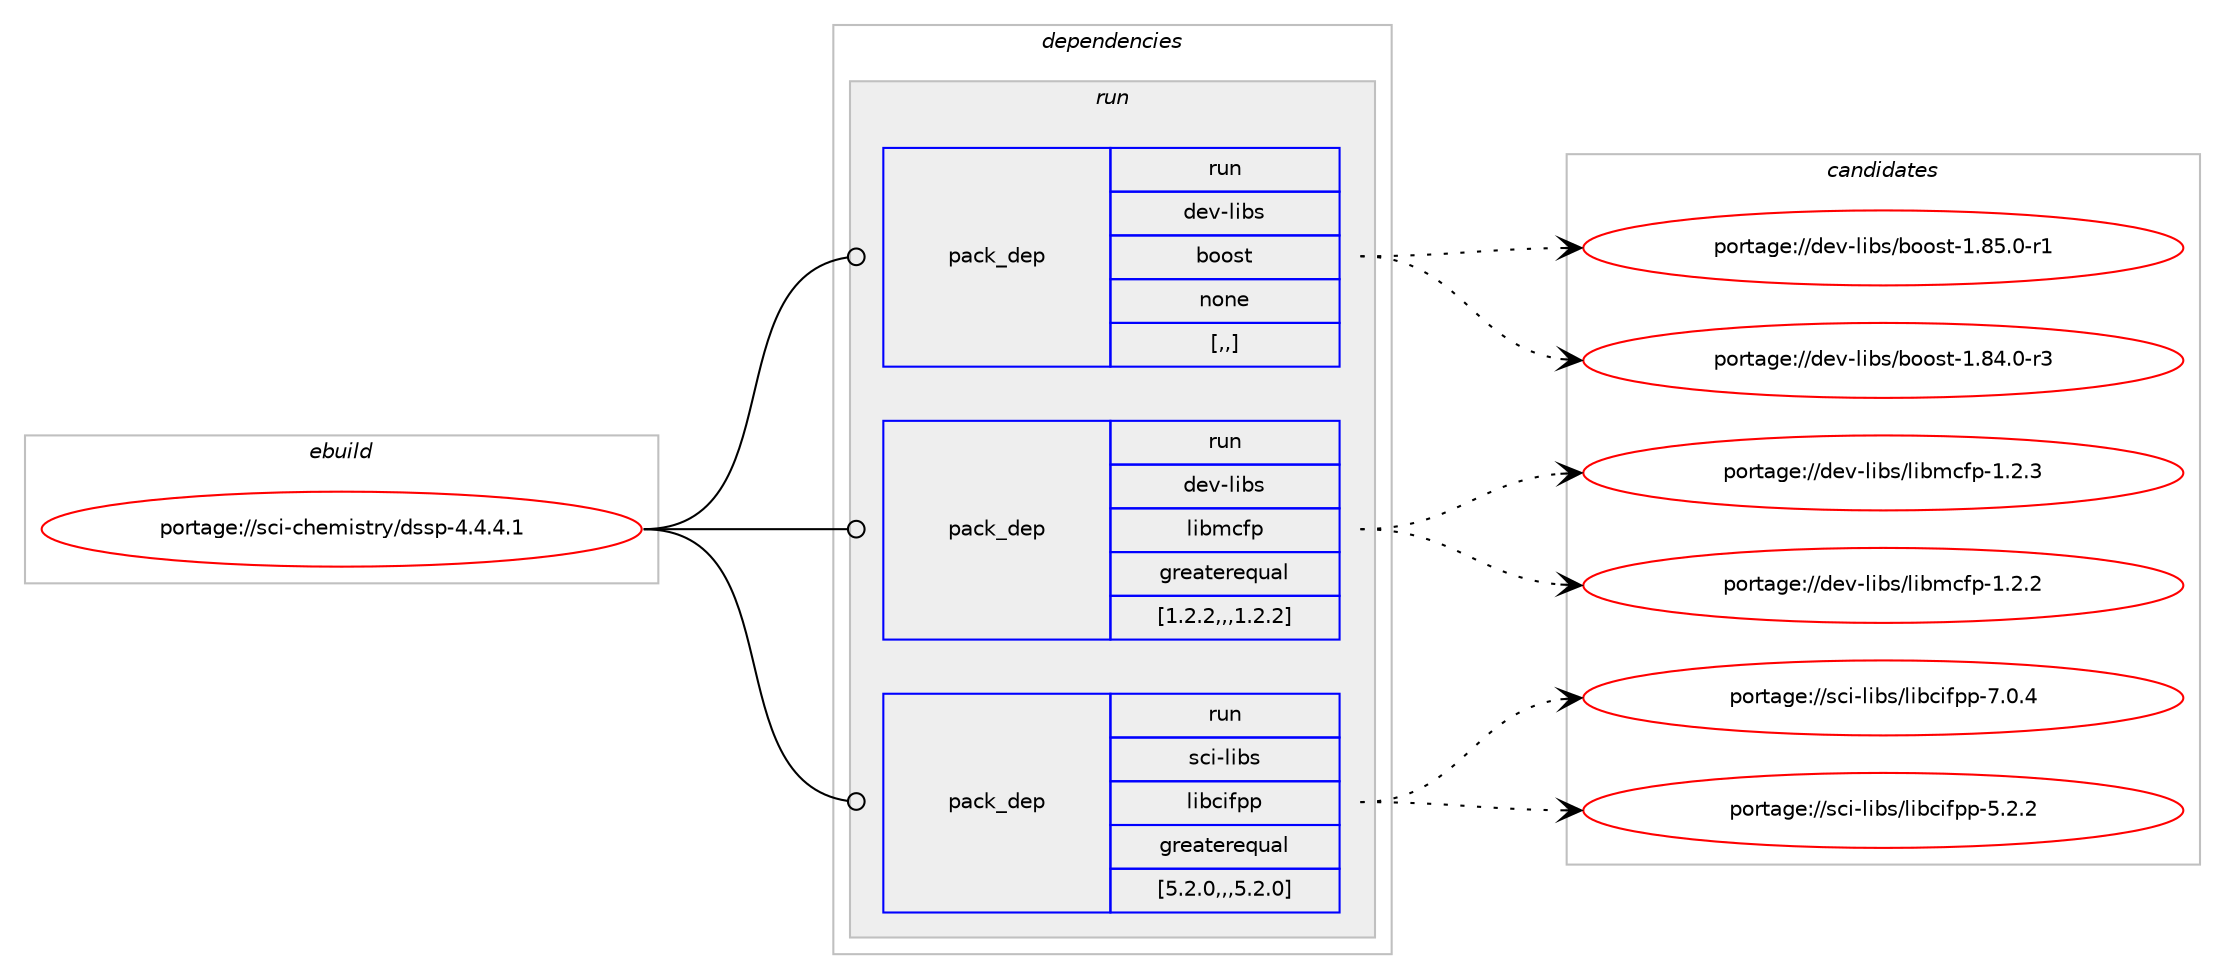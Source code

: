 digraph prolog {

# *************
# Graph options
# *************

newrank=true;
concentrate=true;
compound=true;
graph [rankdir=LR,fontname=Helvetica,fontsize=10,ranksep=1.5];#, ranksep=2.5, nodesep=0.2];
edge  [arrowhead=vee];
node  [fontname=Helvetica,fontsize=10];

# **********
# The ebuild
# **********

subgraph cluster_leftcol {
color=gray;
label=<<i>ebuild</i>>;
id [label="portage://sci-chemistry/dssp-4.4.4.1", color=red, width=4, href="../sci-chemistry/dssp-4.4.4.1.svg"];
}

# ****************
# The dependencies
# ****************

subgraph cluster_midcol {
color=gray;
label=<<i>dependencies</i>>;
subgraph cluster_compile {
fillcolor="#eeeeee";
style=filled;
label=<<i>compile</i>>;
}
subgraph cluster_compileandrun {
fillcolor="#eeeeee";
style=filled;
label=<<i>compile and run</i>>;
}
subgraph cluster_run {
fillcolor="#eeeeee";
style=filled;
label=<<i>run</i>>;
subgraph pack286326 {
dependency393193 [label=<<TABLE BORDER="0" CELLBORDER="1" CELLSPACING="0" CELLPADDING="4" WIDTH="220"><TR><TD ROWSPAN="6" CELLPADDING="30">pack_dep</TD></TR><TR><TD WIDTH="110">run</TD></TR><TR><TD>dev-libs</TD></TR><TR><TD>boost</TD></TR><TR><TD>none</TD></TR><TR><TD>[,,]</TD></TR></TABLE>>, shape=none, color=blue];
}
id:e -> dependency393193:w [weight=20,style="solid",arrowhead="odot"];
subgraph pack286327 {
dependency393194 [label=<<TABLE BORDER="0" CELLBORDER="1" CELLSPACING="0" CELLPADDING="4" WIDTH="220"><TR><TD ROWSPAN="6" CELLPADDING="30">pack_dep</TD></TR><TR><TD WIDTH="110">run</TD></TR><TR><TD>dev-libs</TD></TR><TR><TD>libmcfp</TD></TR><TR><TD>greaterequal</TD></TR><TR><TD>[1.2.2,,,1.2.2]</TD></TR></TABLE>>, shape=none, color=blue];
}
id:e -> dependency393194:w [weight=20,style="solid",arrowhead="odot"];
subgraph pack286328 {
dependency393195 [label=<<TABLE BORDER="0" CELLBORDER="1" CELLSPACING="0" CELLPADDING="4" WIDTH="220"><TR><TD ROWSPAN="6" CELLPADDING="30">pack_dep</TD></TR><TR><TD WIDTH="110">run</TD></TR><TR><TD>sci-libs</TD></TR><TR><TD>libcifpp</TD></TR><TR><TD>greaterequal</TD></TR><TR><TD>[5.2.0,,,5.2.0]</TD></TR></TABLE>>, shape=none, color=blue];
}
id:e -> dependency393195:w [weight=20,style="solid",arrowhead="odot"];
}
}

# **************
# The candidates
# **************

subgraph cluster_choices {
rank=same;
color=gray;
label=<<i>candidates</i>>;

subgraph choice286326 {
color=black;
nodesep=1;
choice10010111845108105981154798111111115116454946565346484511449 [label="portage://dev-libs/boost-1.85.0-r1", color=red, width=4,href="../dev-libs/boost-1.85.0-r1.svg"];
choice10010111845108105981154798111111115116454946565246484511451 [label="portage://dev-libs/boost-1.84.0-r3", color=red, width=4,href="../dev-libs/boost-1.84.0-r3.svg"];
dependency393193:e -> choice10010111845108105981154798111111115116454946565346484511449:w [style=dotted,weight="100"];
dependency393193:e -> choice10010111845108105981154798111111115116454946565246484511451:w [style=dotted,weight="100"];
}
subgraph choice286327 {
color=black;
nodesep=1;
choice1001011184510810598115471081059810999102112454946504651 [label="portage://dev-libs/libmcfp-1.2.3", color=red, width=4,href="../dev-libs/libmcfp-1.2.3.svg"];
choice1001011184510810598115471081059810999102112454946504650 [label="portage://dev-libs/libmcfp-1.2.2", color=red, width=4,href="../dev-libs/libmcfp-1.2.2.svg"];
dependency393194:e -> choice1001011184510810598115471081059810999102112454946504651:w [style=dotted,weight="100"];
dependency393194:e -> choice1001011184510810598115471081059810999102112454946504650:w [style=dotted,weight="100"];
}
subgraph choice286328 {
color=black;
nodesep=1;
choice115991054510810598115471081059899105102112112455546484652 [label="portage://sci-libs/libcifpp-7.0.4", color=red, width=4,href="../sci-libs/libcifpp-7.0.4.svg"];
choice115991054510810598115471081059899105102112112455346504650 [label="portage://sci-libs/libcifpp-5.2.2", color=red, width=4,href="../sci-libs/libcifpp-5.2.2.svg"];
dependency393195:e -> choice115991054510810598115471081059899105102112112455546484652:w [style=dotted,weight="100"];
dependency393195:e -> choice115991054510810598115471081059899105102112112455346504650:w [style=dotted,weight="100"];
}
}

}
